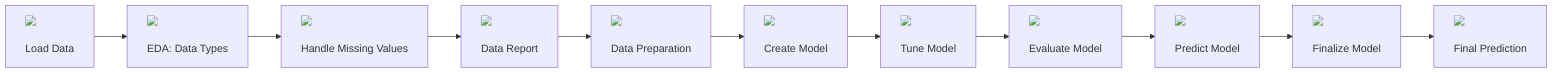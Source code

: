 graph LR
    A["<img src='file.svg'/> <br/> Load Data"] --> B["<img src='table.svg'/> <br/> EDA: Data Types"]
    B --> C["<img src='column_split.svg'/> <br/> Handle Missing Values"]
    C --> D["<img src='table.svg'/> <br/> Data Report"]
    D --> E["<img src='column_split.svg'/> <br/> Data Preparation"]
    E --> F["<img src='brain.svg'/> <br/> Create Model"]
    F --> G["<img src='brain.svg'/> <br/> Tune Model"]
    G --> H["<img src='scatter_plot_template.svg'/> <br/> Evaluate Model"]
    H --> I["<img src='scatter_plot_template.svg'/> <br/> Predict Model"]
    I --> J["<img src='brain.svg'/> <br/> Finalize Model"]
    J --> K["<img src='scatter_plot_template.svg'/> <br/> Final Prediction"]